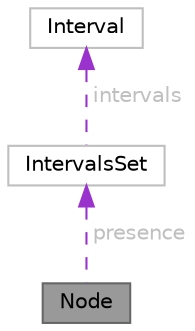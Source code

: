 digraph "Node"
{
 // LATEX_PDF_SIZE
  bgcolor="transparent";
  edge [fontname=Helvetica,fontsize=10,labelfontname=Helvetica,labelfontsize=10];
  node [fontname=Helvetica,fontsize=10,shape=box,height=0.2,width=0.4];
  Node1 [id="Node000001",label="Node",height=0.2,width=0.4,color="gray40", fillcolor="grey60", style="filled", fontcolor="black",tooltip="The structure of a node in a StreamGraph."];
  Node2 -> Node1 [id="edge1_Node000001_Node000002",dir="back",color="darkorchid3",style="dashed",tooltip=" ",label=" presence",fontcolor="grey" ];
  Node2 [id="Node000002",label="IntervalsSet",height=0.2,width=0.4,color="grey75", fillcolor="white", style="filled",URL="$structIntervalsSet.html",tooltip=" "];
  Node3 -> Node2 [id="edge2_Node000002_Node000003",dir="back",color="darkorchid3",style="dashed",tooltip=" ",label=" intervals",fontcolor="grey" ];
  Node3 [id="Node000003",label="Interval",height=0.2,width=0.4,color="grey75", fillcolor="white", style="filled",URL="$structInterval.html",tooltip=" "];
}
